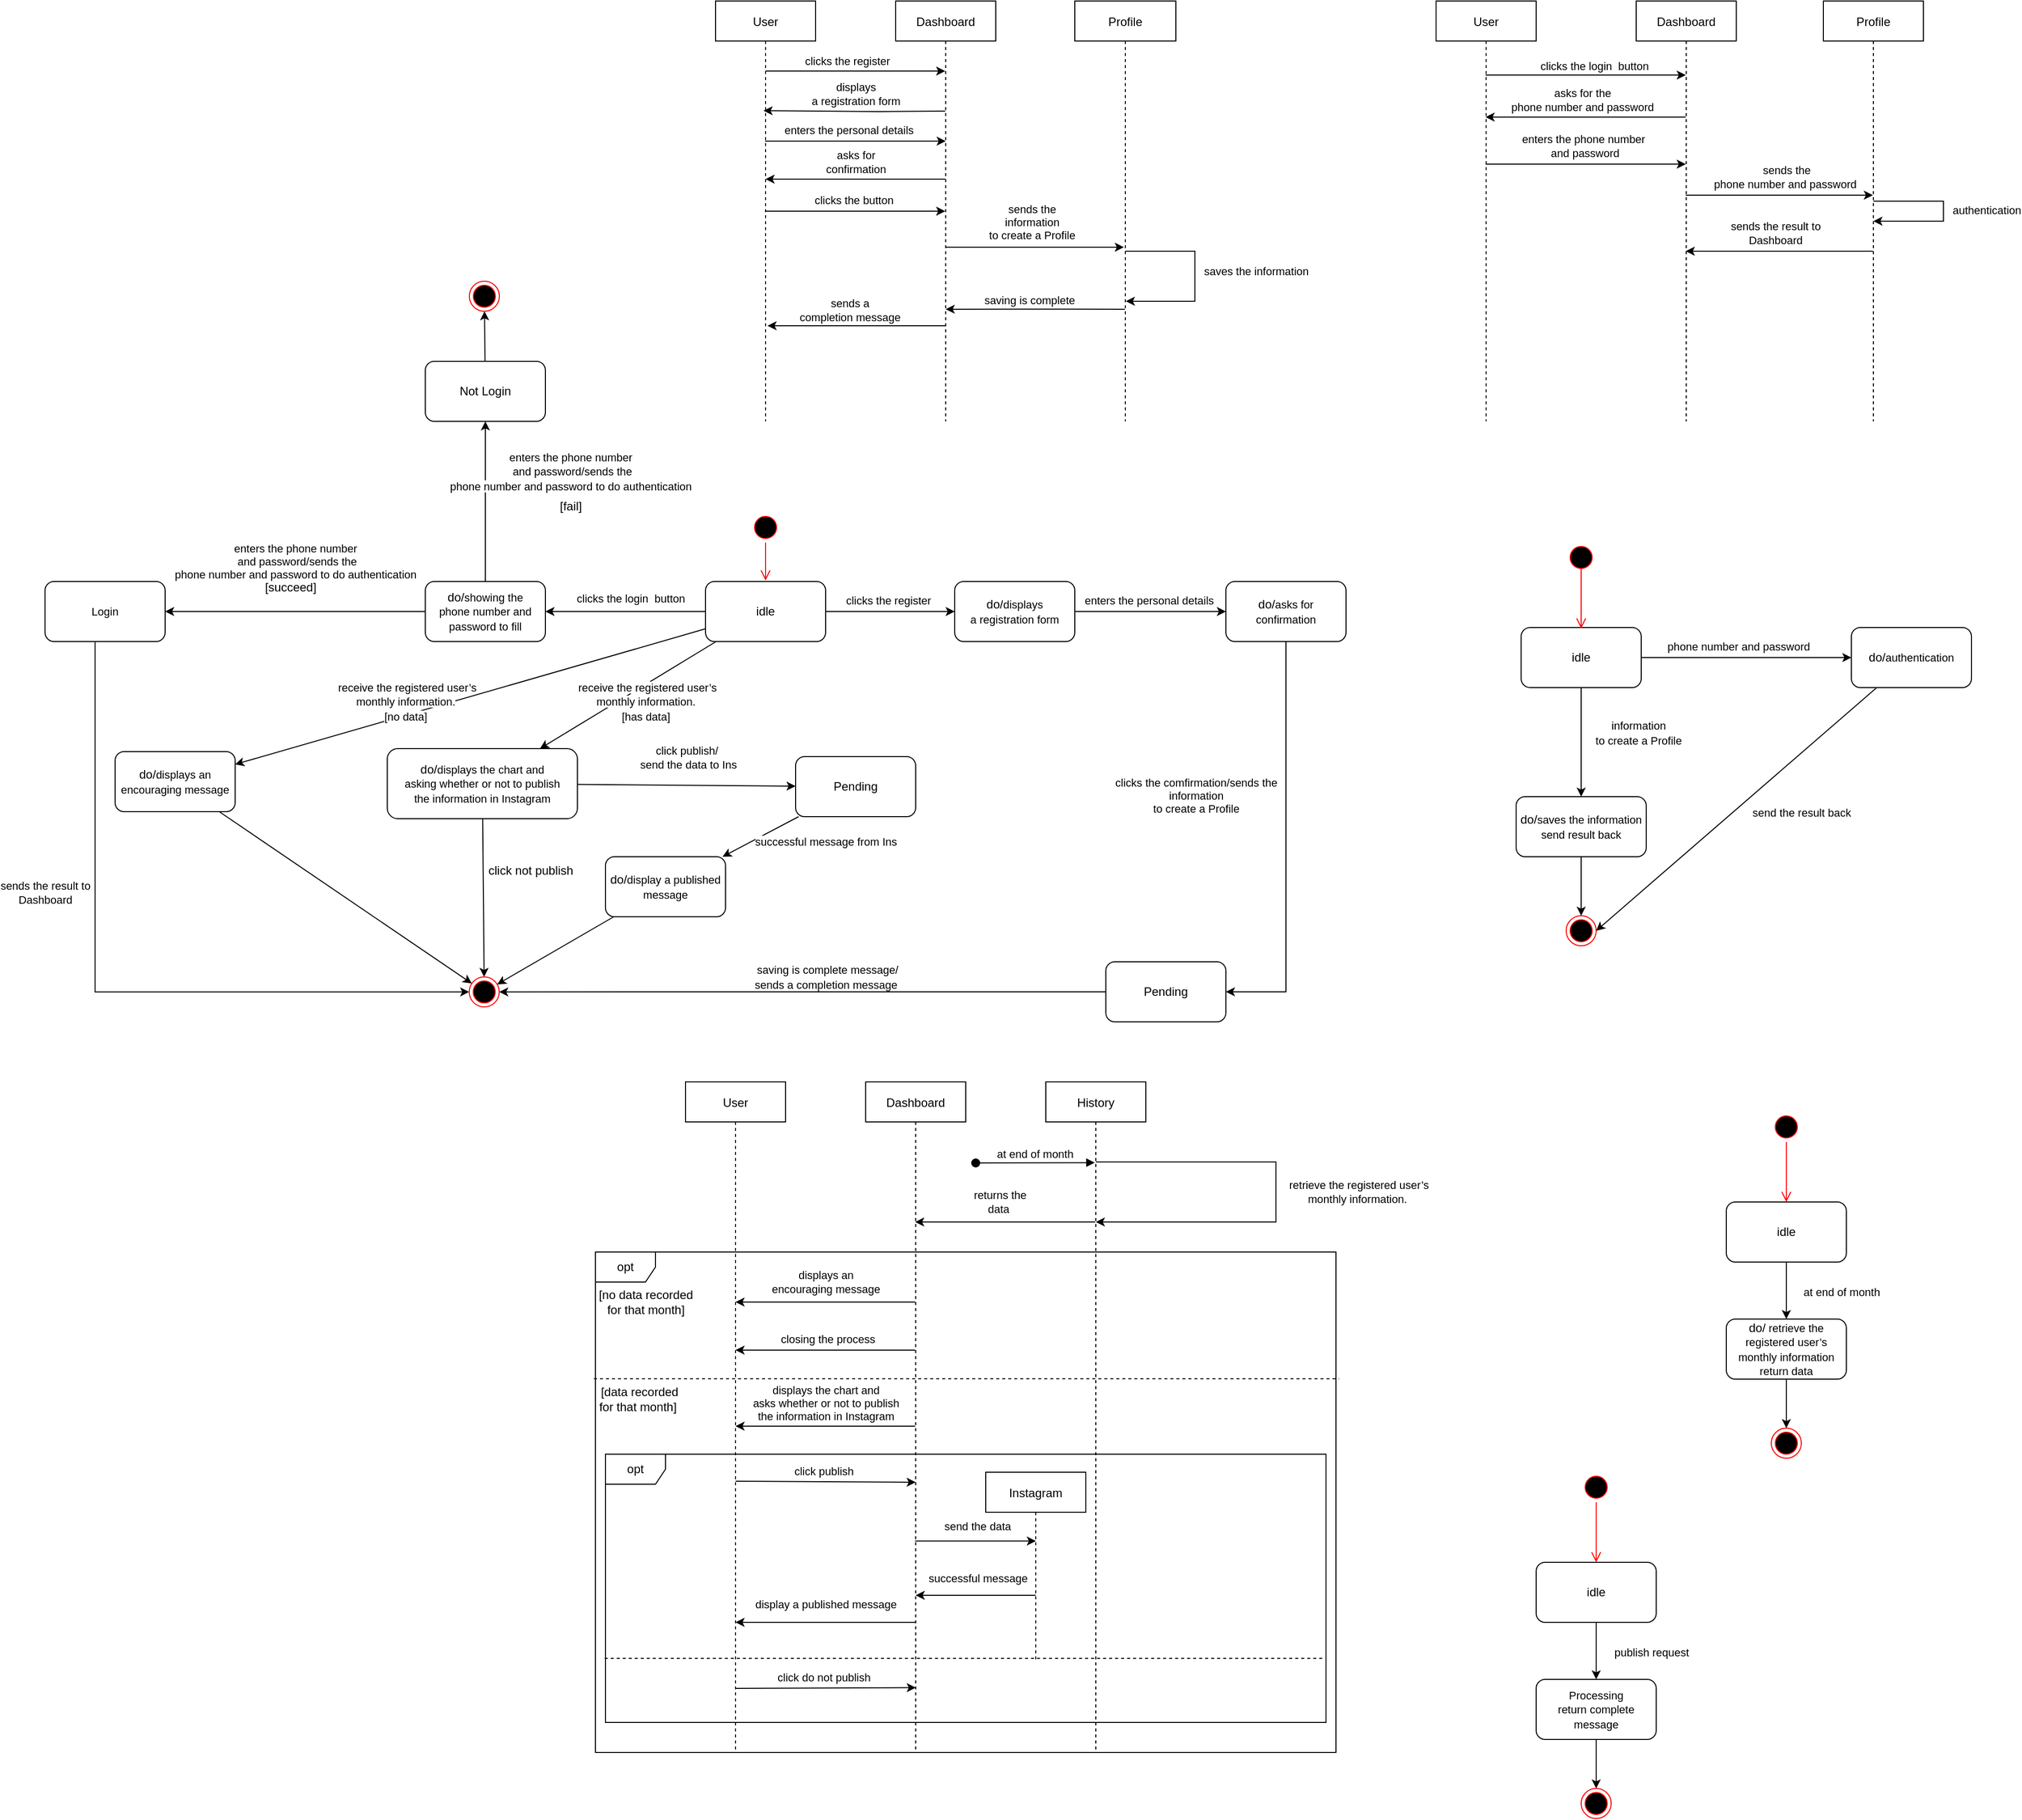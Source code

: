 <mxfile version="20.4.1" type="github">
  <diagram id="kgpKYQtTHZ0yAKxKKP6v" name="Page-1">
    <mxGraphModel dx="1901" dy="600" grid="1" gridSize="10" guides="1" tooltips="1" connect="1" arrows="1" fold="1" page="1" pageScale="1" pageWidth="850" pageHeight="1100" math="0" shadow="0">
      <root>
        <mxCell id="0" />
        <mxCell id="1" parent="0" />
        <mxCell id="iF3UCzAxrgqFnySbWX2L-57" value="opt" style="shape=umlFrame;whiteSpace=wrap;html=1;" vertex="1" parent="1">
          <mxGeometry x="80" y="1330" width="740" height="500" as="geometry" />
        </mxCell>
        <mxCell id="iF3UCzAxrgqFnySbWX2L-74" value="opt" style="shape=umlFrame;whiteSpace=wrap;html=1;" vertex="1" parent="1">
          <mxGeometry x="90" y="1532" width="720" height="268" as="geometry" />
        </mxCell>
        <mxCell id="iF3UCzAxrgqFnySbWX2L-7" style="edgeStyle=orthogonalEdgeStyle;rounded=0;orthogonalLoop=1;jettySize=auto;html=1;entryX=0.48;entryY=0.261;entryDx=0;entryDy=0;entryPerimeter=0;" edge="1" parent="1" target="iF3UCzAxrgqFnySbWX2L-1">
          <mxGeometry relative="1" as="geometry">
            <mxPoint x="429.5" y="190" as="sourcePoint" />
            <mxPoint x="249" y="233.46" as="targetPoint" />
            <Array as="points" />
          </mxGeometry>
        </mxCell>
        <mxCell id="iF3UCzAxrgqFnySbWX2L-8" value="displays&lt;br/&gt;a registration form" style="edgeLabel;html=1;align=center;verticalAlign=middle;resizable=0;points=[];" vertex="1" connectable="0" parent="iF3UCzAxrgqFnySbWX2L-7">
          <mxGeometry x="-0.004" y="1" relative="1" as="geometry">
            <mxPoint y="-18" as="offset" />
          </mxGeometry>
        </mxCell>
        <mxCell id="iF3UCzAxrgqFnySbWX2L-11" style="edgeStyle=orthogonalEdgeStyle;rounded=0;orthogonalLoop=1;jettySize=auto;html=1;entryX=0.5;entryY=0.5;entryDx=0;entryDy=0;entryPerimeter=0;" edge="1" parent="1">
          <mxGeometry relative="1" as="geometry">
            <mxPoint x="429.5" y="258" as="sourcePoint" />
            <mxPoint x="250" y="258" as="targetPoint" />
          </mxGeometry>
        </mxCell>
        <mxCell id="iF3UCzAxrgqFnySbWX2L-12" value="asks for&lt;br/&gt;confirmation" style="edgeLabel;html=1;align=center;verticalAlign=middle;resizable=0;points=[];" vertex="1" connectable="0" parent="iF3UCzAxrgqFnySbWX2L-11">
          <mxGeometry x="0.008" y="-2" relative="1" as="geometry">
            <mxPoint x="1" y="-15" as="offset" />
          </mxGeometry>
        </mxCell>
        <mxCell id="iF3UCzAxrgqFnySbWX2L-15" style="edgeStyle=orthogonalEdgeStyle;rounded=0;orthogonalLoop=1;jettySize=auto;html=1;entryX=0.53;entryY=0.5;entryDx=0;entryDy=0;entryPerimeter=0;" edge="1" parent="1">
          <mxGeometry relative="1" as="geometry">
            <mxPoint x="429.5" y="326" as="sourcePoint" />
            <mxPoint x="608" y="326" as="targetPoint" />
          </mxGeometry>
        </mxCell>
        <mxCell id="iF3UCzAxrgqFnySbWX2L-16" value="sends the&lt;br/&gt;information &lt;br&gt;to create a Profile" style="edgeLabel;html=1;align=center;verticalAlign=middle;resizable=0;points=[];" vertex="1" connectable="0" parent="iF3UCzAxrgqFnySbWX2L-15">
          <mxGeometry x="-0.12" y="3" relative="1" as="geometry">
            <mxPoint x="8" y="-22" as="offset" />
          </mxGeometry>
        </mxCell>
        <mxCell id="iF3UCzAxrgqFnySbWX2L-26" style="edgeStyle=orthogonalEdgeStyle;rounded=0;orthogonalLoop=1;jettySize=auto;html=1;entryX=0.52;entryY=0.613;entryDx=0;entryDy=0;entryPerimeter=0;" edge="1" parent="1">
          <mxGeometry relative="1" as="geometry">
            <mxPoint x="429.5" y="404.46" as="sourcePoint" />
            <mxPoint x="252" y="404.46" as="targetPoint" />
            <Array as="points">
              <mxPoint x="380" y="404" />
              <mxPoint x="380" y="404" />
            </Array>
          </mxGeometry>
        </mxCell>
        <mxCell id="iF3UCzAxrgqFnySbWX2L-27" value="sends a&lt;br/&gt;completion message" style="edgeLabel;html=1;align=center;verticalAlign=middle;resizable=0;points=[];" vertex="1" connectable="0" parent="iF3UCzAxrgqFnySbWX2L-26">
          <mxGeometry x="0.076" y="-1" relative="1" as="geometry">
            <mxPoint y="-15" as="offset" />
          </mxGeometry>
        </mxCell>
        <mxCell id="3nuBFxr9cyL0pnOWT2aG-1" value="Dashboard" style="shape=umlLifeline;perimeter=lifelinePerimeter;container=1;collapsible=0;recursiveResize=0;rounded=0;shadow=0;strokeWidth=1;" parent="1" vertex="1">
          <mxGeometry x="380" y="80" width="100" height="420" as="geometry" />
        </mxCell>
        <mxCell id="iF3UCzAxrgqFnySbWX2L-24" style="edgeStyle=orthogonalEdgeStyle;rounded=0;orthogonalLoop=1;jettySize=auto;html=1;entryX=0.5;entryY=0.857;entryDx=0;entryDy=0;entryPerimeter=0;" edge="1" parent="1">
          <mxGeometry relative="1" as="geometry">
            <mxPoint x="609" y="387.94" as="sourcePoint" />
            <mxPoint x="430" y="387.94" as="targetPoint" />
            <Array as="points">
              <mxPoint x="560" y="388" />
              <mxPoint x="560" y="388" />
            </Array>
          </mxGeometry>
        </mxCell>
        <mxCell id="iF3UCzAxrgqFnySbWX2L-25" value="&amp;nbsp;saving is complete" style="edgeLabel;html=1;align=center;verticalAlign=middle;resizable=0;points=[];" vertex="1" connectable="0" parent="iF3UCzAxrgqFnySbWX2L-24">
          <mxGeometry x="0.106" relative="1" as="geometry">
            <mxPoint x="2" y="-9" as="offset" />
          </mxGeometry>
        </mxCell>
        <mxCell id="3nuBFxr9cyL0pnOWT2aG-5" value="Profile" style="shape=umlLifeline;perimeter=lifelinePerimeter;container=1;collapsible=0;recursiveResize=0;rounded=0;shadow=0;strokeWidth=1;" parent="1" vertex="1">
          <mxGeometry x="559" y="80" width="101" height="420" as="geometry" />
        </mxCell>
        <mxCell id="iF3UCzAxrgqFnySbWX2L-5" style="edgeStyle=orthogonalEdgeStyle;rounded=0;orthogonalLoop=1;jettySize=auto;html=1;" edge="1" parent="1" source="iF3UCzAxrgqFnySbWX2L-1" target="3nuBFxr9cyL0pnOWT2aG-1">
          <mxGeometry relative="1" as="geometry">
            <Array as="points">
              <mxPoint x="360" y="150" />
              <mxPoint x="360" y="150" />
            </Array>
          </mxGeometry>
        </mxCell>
        <mxCell id="iF3UCzAxrgqFnySbWX2L-6" value="clicks the register&amp;nbsp;" style="edgeLabel;html=1;align=center;verticalAlign=middle;resizable=0;points=[];" vertex="1" connectable="0" parent="iF3UCzAxrgqFnySbWX2L-5">
          <mxGeometry x="-0.08" y="1" relative="1" as="geometry">
            <mxPoint y="-9" as="offset" />
          </mxGeometry>
        </mxCell>
        <mxCell id="iF3UCzAxrgqFnySbWX2L-9" style="edgeStyle=orthogonalEdgeStyle;rounded=0;orthogonalLoop=1;jettySize=auto;html=1;entryX=0.55;entryY=0.5;entryDx=0;entryDy=0;entryPerimeter=0;" edge="1" parent="1">
          <mxGeometry relative="1" as="geometry">
            <mxPoint x="249.5" y="220" as="sourcePoint" />
            <mxPoint x="430" y="220" as="targetPoint" />
            <Array as="points">
              <mxPoint x="330" y="220" />
              <mxPoint x="330" y="220" />
            </Array>
          </mxGeometry>
        </mxCell>
        <mxCell id="iF3UCzAxrgqFnySbWX2L-10" value="enters the personal details" style="edgeLabel;html=1;align=center;verticalAlign=middle;resizable=0;points=[];" vertex="1" connectable="0" parent="iF3UCzAxrgqFnySbWX2L-9">
          <mxGeometry x="-0.086" y="1" relative="1" as="geometry">
            <mxPoint x="1" y="-10" as="offset" />
          </mxGeometry>
        </mxCell>
        <mxCell id="iF3UCzAxrgqFnySbWX2L-13" style="edgeStyle=orthogonalEdgeStyle;rounded=0;orthogonalLoop=1;jettySize=auto;html=1;" edge="1" parent="1">
          <mxGeometry relative="1" as="geometry">
            <mxPoint x="249.5" y="290" as="sourcePoint" />
            <mxPoint x="429.5" y="290" as="targetPoint" />
          </mxGeometry>
        </mxCell>
        <mxCell id="iF3UCzAxrgqFnySbWX2L-14" value="clicks the  button" style="edgeLabel;html=1;align=center;verticalAlign=middle;resizable=0;points=[];" vertex="1" connectable="0" parent="iF3UCzAxrgqFnySbWX2L-13">
          <mxGeometry x="-0.161" relative="1" as="geometry">
            <mxPoint x="13" y="-11" as="offset" />
          </mxGeometry>
        </mxCell>
        <mxCell id="iF3UCzAxrgqFnySbWX2L-1" value="User" style="shape=umlLifeline;perimeter=lifelinePerimeter;container=1;collapsible=0;recursiveResize=0;rounded=0;shadow=0;strokeWidth=1;" vertex="1" parent="1">
          <mxGeometry x="200" y="80" width="100" height="420" as="geometry" />
        </mxCell>
        <mxCell id="iF3UCzAxrgqFnySbWX2L-18" style="edgeStyle=orthogonalEdgeStyle;rounded=0;orthogonalLoop=1;jettySize=auto;html=1;" edge="1" parent="1" source="3nuBFxr9cyL0pnOWT2aG-5" target="3nuBFxr9cyL0pnOWT2aG-5">
          <mxGeometry relative="1" as="geometry">
            <Array as="points">
              <mxPoint x="630" y="190" />
              <mxPoint x="640" y="320" />
            </Array>
          </mxGeometry>
        </mxCell>
        <mxCell id="iF3UCzAxrgqFnySbWX2L-20" style="edgeStyle=orthogonalEdgeStyle;rounded=0;orthogonalLoop=1;jettySize=auto;html=1;" edge="1" parent="1" source="3nuBFxr9cyL0pnOWT2aG-5">
          <mxGeometry relative="1" as="geometry">
            <mxPoint x="610" y="380" as="targetPoint" />
            <Array as="points">
              <mxPoint x="679" y="330" />
              <mxPoint x="679" y="380" />
              <mxPoint x="610" y="380" />
            </Array>
          </mxGeometry>
        </mxCell>
        <mxCell id="iF3UCzAxrgqFnySbWX2L-21" value="saves the information" style="edgeLabel;html=1;align=center;verticalAlign=middle;resizable=0;points=[];" vertex="1" connectable="0" parent="iF3UCzAxrgqFnySbWX2L-20">
          <mxGeometry x="-0.05" y="3" relative="1" as="geometry">
            <mxPoint x="58" as="offset" />
          </mxGeometry>
        </mxCell>
        <mxCell id="iF3UCzAxrgqFnySbWX2L-32" style="edgeStyle=orthogonalEdgeStyle;rounded=0;orthogonalLoop=1;jettySize=auto;html=1;" edge="1" parent="1">
          <mxGeometry relative="1" as="geometry">
            <mxPoint x="969.5" y="154" as="sourcePoint" />
            <mxPoint x="1169.5" y="154" as="targetPoint" />
          </mxGeometry>
        </mxCell>
        <mxCell id="iF3UCzAxrgqFnySbWX2L-33" value="clicks the login&amp;nbsp; button" style="edgeLabel;html=1;align=center;verticalAlign=middle;resizable=0;points=[];" vertex="1" connectable="0" parent="iF3UCzAxrgqFnySbWX2L-32">
          <mxGeometry x="0.085" y="2" relative="1" as="geometry">
            <mxPoint y="-7" as="offset" />
          </mxGeometry>
        </mxCell>
        <mxCell id="iF3UCzAxrgqFnySbWX2L-36" style="edgeStyle=orthogonalEdgeStyle;rounded=0;orthogonalLoop=1;jettySize=auto;html=1;" edge="1" parent="1">
          <mxGeometry relative="1" as="geometry">
            <mxPoint x="969.5" y="243" as="sourcePoint" />
            <mxPoint x="1169.5" y="243" as="targetPoint" />
          </mxGeometry>
        </mxCell>
        <mxCell id="iF3UCzAxrgqFnySbWX2L-37" value="enters the phone number&lt;br&gt;&amp;nbsp;and password" style="edgeLabel;html=1;align=center;verticalAlign=middle;resizable=0;points=[];" vertex="1" connectable="0" parent="iF3UCzAxrgqFnySbWX2L-36">
          <mxGeometry x="-0.035" y="3" relative="1" as="geometry">
            <mxPoint x="1" y="-15" as="offset" />
          </mxGeometry>
        </mxCell>
        <mxCell id="iF3UCzAxrgqFnySbWX2L-28" value="User" style="shape=umlLifeline;perimeter=lifelinePerimeter;container=1;collapsible=0;recursiveResize=0;rounded=0;shadow=0;strokeWidth=1;" vertex="1" parent="1">
          <mxGeometry x="920" y="80" width="100" height="420" as="geometry" />
        </mxCell>
        <mxCell id="iF3UCzAxrgqFnySbWX2L-34" style="edgeStyle=orthogonalEdgeStyle;rounded=0;orthogonalLoop=1;jettySize=auto;html=1;" edge="1" parent="1">
          <mxGeometry relative="1" as="geometry">
            <mxPoint x="1169.5" y="196" as="sourcePoint" />
            <mxPoint x="969.5" y="196" as="targetPoint" />
          </mxGeometry>
        </mxCell>
        <mxCell id="iF3UCzAxrgqFnySbWX2L-35" value="asks for the&lt;br/&gt;phone number and password" style="edgeLabel;html=1;align=center;verticalAlign=middle;resizable=0;points=[];" vertex="1" connectable="0" parent="iF3UCzAxrgqFnySbWX2L-34">
          <mxGeometry x="0.105" relative="1" as="geometry">
            <mxPoint x="7" y="-17" as="offset" />
          </mxGeometry>
        </mxCell>
        <mxCell id="iF3UCzAxrgqFnySbWX2L-38" style="edgeStyle=orthogonalEdgeStyle;rounded=0;orthogonalLoop=1;jettySize=auto;html=1;" edge="1" parent="1">
          <mxGeometry relative="1" as="geometry">
            <mxPoint x="1169.5" y="274" as="sourcePoint" />
            <mxPoint x="1356.5" y="274" as="targetPoint" />
          </mxGeometry>
        </mxCell>
        <mxCell id="iF3UCzAxrgqFnySbWX2L-39" value="sends the &lt;br&gt;phone number and password&amp;nbsp;" style="edgeLabel;html=1;align=center;verticalAlign=middle;resizable=0;points=[];" vertex="1" connectable="0" parent="iF3UCzAxrgqFnySbWX2L-38">
          <mxGeometry x="0.075" y="2" relative="1" as="geometry">
            <mxPoint y="-16" as="offset" />
          </mxGeometry>
        </mxCell>
        <mxCell id="iF3UCzAxrgqFnySbWX2L-29" value="Dashboard" style="shape=umlLifeline;perimeter=lifelinePerimeter;container=1;collapsible=0;recursiveResize=0;rounded=0;shadow=0;strokeWidth=1;" vertex="1" parent="1">
          <mxGeometry x="1120" y="80" width="100" height="420" as="geometry" />
        </mxCell>
        <mxCell id="iF3UCzAxrgqFnySbWX2L-43" style="edgeStyle=orthogonalEdgeStyle;rounded=0;orthogonalLoop=1;jettySize=auto;html=1;" edge="1" parent="1">
          <mxGeometry relative="1" as="geometry">
            <mxPoint x="1356.5" y="330" as="sourcePoint" />
            <mxPoint x="1169.5" y="330" as="targetPoint" />
          </mxGeometry>
        </mxCell>
        <mxCell id="iF3UCzAxrgqFnySbWX2L-44" value="sends the result to&lt;br/&gt;Dashboard" style="edgeLabel;html=1;align=center;verticalAlign=middle;resizable=0;points=[];" vertex="1" connectable="0" parent="iF3UCzAxrgqFnySbWX2L-43">
          <mxGeometry x="0.053" y="1" relative="1" as="geometry">
            <mxPoint x="1" y="-19" as="offset" />
          </mxGeometry>
        </mxCell>
        <mxCell id="iF3UCzAxrgqFnySbWX2L-30" value="Profile" style="shape=umlLifeline;perimeter=lifelinePerimeter;container=1;collapsible=0;recursiveResize=0;rounded=0;shadow=0;strokeWidth=1;" vertex="1" parent="1">
          <mxGeometry x="1307" y="80" width="100" height="420" as="geometry" />
        </mxCell>
        <mxCell id="iF3UCzAxrgqFnySbWX2L-40" style="edgeStyle=orthogonalEdgeStyle;rounded=0;orthogonalLoop=1;jettySize=auto;html=1;elbow=horizontal;" edge="1" parent="1" source="iF3UCzAxrgqFnySbWX2L-30" target="iF3UCzAxrgqFnySbWX2L-30">
          <mxGeometry relative="1" as="geometry">
            <Array as="points">
              <mxPoint x="1380" y="360" />
            </Array>
          </mxGeometry>
        </mxCell>
        <mxCell id="iF3UCzAxrgqFnySbWX2L-42" value="authentication" style="edgeLabel;html=1;align=center;verticalAlign=middle;resizable=0;points=[];" vertex="1" connectable="0" parent="iF3UCzAxrgqFnySbWX2L-40">
          <mxGeometry x="0.559" y="3" relative="1" as="geometry">
            <mxPoint x="77" y="-14" as="offset" />
          </mxGeometry>
        </mxCell>
        <mxCell id="iF3UCzAxrgqFnySbWX2L-46" value="User" style="shape=umlLifeline;perimeter=lifelinePerimeter;container=1;collapsible=0;recursiveResize=0;rounded=0;shadow=0;strokeWidth=1;" vertex="1" parent="1">
          <mxGeometry x="170" y="1160" width="100" height="670" as="geometry" />
        </mxCell>
        <mxCell id="iF3UCzAxrgqFnySbWX2L-62" style="edgeStyle=orthogonalEdgeStyle;rounded=0;orthogonalLoop=1;jettySize=auto;html=1;" edge="1" parent="1">
          <mxGeometry relative="1" as="geometry">
            <mxPoint x="220" y="1380" as="targetPoint" />
            <mxPoint x="399.5" y="1380" as="sourcePoint" />
            <Array as="points">
              <mxPoint x="220" y="1380" />
            </Array>
          </mxGeometry>
        </mxCell>
        <mxCell id="iF3UCzAxrgqFnySbWX2L-63" value="displays an &lt;br&gt;encouraging message" style="edgeLabel;html=1;align=center;verticalAlign=middle;resizable=0;points=[];" vertex="1" connectable="0" parent="iF3UCzAxrgqFnySbWX2L-62">
          <mxGeometry x="0.008" relative="1" as="geometry">
            <mxPoint x="1" y="-20" as="offset" />
          </mxGeometry>
        </mxCell>
        <mxCell id="iF3UCzAxrgqFnySbWX2L-64" style="edgeStyle=orthogonalEdgeStyle;rounded=0;orthogonalLoop=1;jettySize=auto;html=1;entryX=0.5;entryY=0.5;entryDx=0;entryDy=0;entryPerimeter=0;" edge="1" parent="1">
          <mxGeometry relative="1" as="geometry">
            <mxPoint x="399.5" y="1428" as="sourcePoint" />
            <mxPoint x="220" y="1428" as="targetPoint" />
          </mxGeometry>
        </mxCell>
        <mxCell id="iF3UCzAxrgqFnySbWX2L-65" value="closing the process" style="edgeLabel;html=1;align=center;verticalAlign=middle;resizable=0;points=[];" vertex="1" connectable="0" parent="iF3UCzAxrgqFnySbWX2L-64">
          <mxGeometry x="-0.237" y="-4" relative="1" as="geometry">
            <mxPoint x="-19" y="-7" as="offset" />
          </mxGeometry>
        </mxCell>
        <mxCell id="iF3UCzAxrgqFnySbWX2L-72" value="&lt;span style=&quot;color: rgba(0, 0, 0, 0); font-family: monospace; font-size: 0px; text-align: start; background-color: rgb(248, 249, 250);&quot;&gt;%3CmxGraphModel%3E%3Croot%3E%3CmxCell%20id%3D%220%22%2F%3E%3CmxCell%20id%3D%221%22%20parent%3D%220%22%2F%3E%3CmxCell%20id%3D%222%22%20style%3D%22edgeStyle%3DorthogonalEdgeStyle%3Brounded%3D0%3BorthogonalLoop%3D1%3BjettySize%3Dauto%3Bhtml%3D1%3BentryX%3D0.5%3BentryY%3D0.5%3BentryDx%3D0%3BentryDy%3D0%3BentryPerimeter%3D0%3B%22%20edge%3D%221%22%20parent%3D%221%22%3E%3CmxGeometry%20relative%3D%221%22%20as%3D%22geometry%22%3E%3CmxPoint%20x%3D%22429.5%22%20y%3D%22828%22%20as%3D%22sourcePoint%22%2F%3E%3CmxPoint%20x%3D%22250%22%20y%3D%22828%22%20as%3D%22targetPoint%22%2F%3E%3C%2FmxGeometry%3E%3C%2FmxCell%3E%3CmxCell%20id%3D%223%22%20value%3D%22closing%20the%20process%22%20style%3D%22edgeLabel%3Bhtml%3D1%3Balign%3Dcenter%3BverticalAlign%3Dmiddle%3Bresizable%3D0%3Bpoints%3D%5B%5D%3B%22%20vertex%3D%221%22%20connectable%3D%220%22%20parent%3D%222%22%3E%3CmxGeometry%20x%3D%22-0.237%22%20y%3D%22-4%22%20relative%3D%221%22%20as%3D%22geometry%22%3E%3CmxPoint%20x%3D%22-19%22%20y%3D%22-7%22%20as%3D%22offset%22%2F%3E%3C%2FmxGeometry%3E%3C%2FmxCell%3E%3C%2Froot%3E%3C%2FmxGraphModel%3E&lt;/span&gt;" style="edgeStyle=orthogonalEdgeStyle;rounded=0;orthogonalLoop=1;jettySize=auto;html=1;entryX=0.5;entryY=0.5;entryDx=0;entryDy=0;entryPerimeter=0;" edge="1" parent="1">
          <mxGeometry relative="1" as="geometry">
            <mxPoint x="399.5" y="1504" as="sourcePoint" />
            <mxPoint x="220" y="1504" as="targetPoint" />
          </mxGeometry>
        </mxCell>
        <mxCell id="iF3UCzAxrgqFnySbWX2L-73" value="displays the chart and &lt;br&gt;asks whether or not to publish &lt;br&gt;the information in Instagram" style="edgeLabel;html=1;align=center;verticalAlign=middle;resizable=0;points=[];" vertex="1" connectable="0" parent="iF3UCzAxrgqFnySbWX2L-72">
          <mxGeometry x="0.164" relative="1" as="geometry">
            <mxPoint x="15" y="-23" as="offset" />
          </mxGeometry>
        </mxCell>
        <mxCell id="iF3UCzAxrgqFnySbWX2L-47" value="Dashboard" style="shape=umlLifeline;perimeter=lifelinePerimeter;container=1;collapsible=0;recursiveResize=0;rounded=0;shadow=0;strokeWidth=1;" vertex="1" parent="1">
          <mxGeometry x="350" y="1160" width="100" height="670" as="geometry" />
        </mxCell>
        <mxCell id="iF3UCzAxrgqFnySbWX2L-54" style="edgeStyle=orthogonalEdgeStyle;rounded=0;orthogonalLoop=1;jettySize=auto;html=1;" edge="1" parent="1">
          <mxGeometry relative="1" as="geometry">
            <mxPoint x="579.5" y="1300" as="sourcePoint" />
            <mxPoint x="399.5" y="1300" as="targetPoint" />
          </mxGeometry>
        </mxCell>
        <mxCell id="iF3UCzAxrgqFnySbWX2L-55" value="returns the&lt;br/&gt;data&amp;nbsp;" style="edgeLabel;html=1;align=center;verticalAlign=middle;resizable=0;points=[];" vertex="1" connectable="0" parent="iF3UCzAxrgqFnySbWX2L-54">
          <mxGeometry x="0.061" y="-3" relative="1" as="geometry">
            <mxPoint y="-17" as="offset" />
          </mxGeometry>
        </mxCell>
        <mxCell id="iF3UCzAxrgqFnySbWX2L-49" value="History" style="shape=umlLifeline;perimeter=lifelinePerimeter;container=1;collapsible=0;recursiveResize=0;rounded=0;shadow=0;strokeWidth=1;" vertex="1" parent="1">
          <mxGeometry x="530" y="1160" width="100" height="670" as="geometry" />
        </mxCell>
        <mxCell id="iF3UCzAxrgqFnySbWX2L-50" value="at end of month" style="html=1;verticalAlign=bottom;startArrow=oval;startFill=1;endArrow=block;startSize=8;rounded=0;entryX=0.49;entryY=0.161;entryDx=0;entryDy=0;entryPerimeter=0;" edge="1" parent="iF3UCzAxrgqFnySbWX2L-49">
          <mxGeometry width="60" relative="1" as="geometry">
            <mxPoint x="-70" y="81" as="sourcePoint" />
            <mxPoint x="49" y="80.72" as="targetPoint" />
          </mxGeometry>
        </mxCell>
        <mxCell id="iF3UCzAxrgqFnySbWX2L-51" style="edgeStyle=orthogonalEdgeStyle;rounded=0;orthogonalLoop=1;jettySize=auto;html=1;" edge="1" parent="1" source="iF3UCzAxrgqFnySbWX2L-49" target="iF3UCzAxrgqFnySbWX2L-49">
          <mxGeometry relative="1" as="geometry">
            <Array as="points">
              <mxPoint x="760" y="1240" />
              <mxPoint x="760" y="1300" />
            </Array>
          </mxGeometry>
        </mxCell>
        <mxCell id="iF3UCzAxrgqFnySbWX2L-52" value="&amp;nbsp;retrieve the registered user’s&lt;br&gt;monthly information." style="edgeLabel;html=1;align=center;verticalAlign=middle;resizable=0;points=[];" vertex="1" connectable="0" parent="iF3UCzAxrgqFnySbWX2L-51">
          <mxGeometry x="0.559" relative="1" as="geometry">
            <mxPoint x="168" y="-30" as="offset" />
          </mxGeometry>
        </mxCell>
        <mxCell id="iF3UCzAxrgqFnySbWX2L-58" value="[no data recorded &lt;br&gt;for that month]" style="text;html=1;resizable=0;autosize=1;align=center;verticalAlign=middle;points=[];fillColor=none;strokeColor=none;rounded=0;" vertex="1" parent="1">
          <mxGeometry x="70" y="1360" width="120" height="40" as="geometry" />
        </mxCell>
        <mxCell id="iF3UCzAxrgqFnySbWX2L-59" value="" style="endArrow=none;dashed=1;html=1;rounded=0;exitX=-0.002;exitY=0.458;exitDx=0;exitDy=0;exitPerimeter=0;entryX=1.004;entryY=0.458;entryDx=0;entryDy=0;entryPerimeter=0;" edge="1" parent="1">
          <mxGeometry width="50" height="50" relative="1" as="geometry">
            <mxPoint x="78.52" y="1456.64" as="sourcePoint" />
            <mxPoint x="822.96" y="1456.64" as="targetPoint" />
          </mxGeometry>
        </mxCell>
        <mxCell id="iF3UCzAxrgqFnySbWX2L-60" value="&amp;nbsp;[data recorded &lt;br&gt;for that month]" style="text;html=1;resizable=0;autosize=1;align=center;verticalAlign=middle;points=[];fillColor=none;strokeColor=none;rounded=0;" vertex="1" parent="1">
          <mxGeometry x="72" y="1457" width="100" height="40" as="geometry" />
        </mxCell>
        <mxCell id="iF3UCzAxrgqFnySbWX2L-75" value="" style="endArrow=none;dashed=1;html=1;rounded=0;exitX=-0.001;exitY=0.5;exitDx=0;exitDy=0;exitPerimeter=0;entryX=0.999;entryY=0.5;entryDx=0;entryDy=0;entryPerimeter=0;" edge="1" parent="1">
          <mxGeometry width="50" height="50" relative="1" as="geometry">
            <mxPoint x="89.28" y="1736" as="sourcePoint" />
            <mxPoint x="809.28" y="1736" as="targetPoint" />
          </mxGeometry>
        </mxCell>
        <mxCell id="iF3UCzAxrgqFnySbWX2L-78" value="" style="endArrow=classic;html=1;rounded=0;exitX=0.501;exitY=0.56;exitDx=0;exitDy=0;exitPerimeter=0;" edge="1" parent="1">
          <mxGeometry width="50" height="50" relative="1" as="geometry">
            <mxPoint x="220.1" y="1559" as="sourcePoint" />
            <mxPoint x="400" y="1560" as="targetPoint" />
            <Array as="points" />
          </mxGeometry>
        </mxCell>
        <mxCell id="iF3UCzAxrgqFnySbWX2L-79" value="click publish" style="edgeLabel;html=1;align=center;verticalAlign=middle;resizable=0;points=[];" vertex="1" connectable="0" parent="iF3UCzAxrgqFnySbWX2L-78">
          <mxGeometry x="-0.025" y="1" relative="1" as="geometry">
            <mxPoint y="-10" as="offset" />
          </mxGeometry>
        </mxCell>
        <mxCell id="iF3UCzAxrgqFnySbWX2L-80" value="" style="endArrow=classic;html=1;rounded=0;exitX=0.501;exitY=0.56;exitDx=0;exitDy=0;exitPerimeter=0;entryX=0.501;entryY=0.559;entryDx=0;entryDy=0;entryPerimeter=0;" edge="1" parent="1">
          <mxGeometry width="50" height="50" relative="1" as="geometry">
            <mxPoint x="220.1" y="1766" as="sourcePoint" />
            <mxPoint x="400.1" y="1765.25" as="targetPoint" />
            <Array as="points" />
          </mxGeometry>
        </mxCell>
        <mxCell id="iF3UCzAxrgqFnySbWX2L-81" value="click do not publish" style="edgeLabel;html=1;align=center;verticalAlign=middle;resizable=0;points=[];" vertex="1" connectable="0" parent="iF3UCzAxrgqFnySbWX2L-80">
          <mxGeometry x="-0.025" y="1" relative="1" as="geometry">
            <mxPoint y="-10" as="offset" />
          </mxGeometry>
        </mxCell>
        <mxCell id="iF3UCzAxrgqFnySbWX2L-82" value="Instagram" style="shape=umlLifeline;perimeter=lifelinePerimeter;container=1;collapsible=0;recursiveResize=0;rounded=0;shadow=0;strokeWidth=1;" vertex="1" parent="1">
          <mxGeometry x="470" y="1550" width="100" height="190" as="geometry" />
        </mxCell>
        <mxCell id="iF3UCzAxrgqFnySbWX2L-83" value="" style="endArrow=classic;html=1;fontFamily=Helvetica;fontSize=11;fontColor=default;align=center;strokeColor=default;" edge="1" parent="1">
          <mxGeometry width="50" height="50" relative="1" as="geometry">
            <mxPoint x="399.389" y="1618.76" as="sourcePoint" />
            <mxPoint x="520.1" y="1618.76" as="targetPoint" />
          </mxGeometry>
        </mxCell>
        <mxCell id="iF3UCzAxrgqFnySbWX2L-84" value="&amp;nbsp;send the data" style="edgeLabel;html=1;align=center;verticalAlign=middle;resizable=0;points=[];" vertex="1" connectable="0" parent="iF3UCzAxrgqFnySbWX2L-83">
          <mxGeometry x="0.08" y="3" relative="1" as="geometry">
            <mxPoint x="-5" y="-12" as="offset" />
          </mxGeometry>
        </mxCell>
        <mxCell id="iF3UCzAxrgqFnySbWX2L-87" value="" style="endArrow=classic;html=1;fontFamily=Helvetica;fontSize=11;fontColor=default;align=center;strokeColor=default;" edge="1" parent="1">
          <mxGeometry width="50" height="50" relative="1" as="geometry">
            <mxPoint x="520" y="1673" as="sourcePoint" />
            <mxPoint x="400" y="1673" as="targetPoint" />
          </mxGeometry>
        </mxCell>
        <mxCell id="iF3UCzAxrgqFnySbWX2L-88" value="successful message" style="edgeLabel;html=1;align=center;verticalAlign=middle;resizable=0;points=[];" vertex="1" connectable="0" parent="iF3UCzAxrgqFnySbWX2L-87">
          <mxGeometry x="-0.094" y="-1" relative="1" as="geometry">
            <mxPoint x="-4" y="-16" as="offset" />
          </mxGeometry>
        </mxCell>
        <mxCell id="iF3UCzAxrgqFnySbWX2L-89" value="display a published message" style="endArrow=classic;html=1;rounded=0;entryX=0.5;entryY=0.8;entryDx=0;entryDy=0;entryPerimeter=0;exitX=0.5;exitY=0.8;exitDx=0;exitDy=0;exitPerimeter=0;" edge="1" parent="1">
          <mxGeometry y="-18" width="50" height="50" relative="1" as="geometry">
            <mxPoint x="400" y="1700.0" as="sourcePoint" />
            <mxPoint x="220" y="1700" as="targetPoint" />
            <mxPoint as="offset" />
          </mxGeometry>
        </mxCell>
        <mxCell id="iF3UCzAxrgqFnySbWX2L-93" style="edgeStyle=orthogonalEdgeStyle;rounded=0;orthogonalLoop=1;jettySize=auto;html=1;" edge="1" parent="1" source="iF3UCzAxrgqFnySbWX2L-91" target="iF3UCzAxrgqFnySbWX2L-92">
          <mxGeometry relative="1" as="geometry" />
        </mxCell>
        <mxCell id="iF3UCzAxrgqFnySbWX2L-108" style="edgeStyle=orthogonalEdgeStyle;rounded=0;orthogonalLoop=1;jettySize=auto;html=1;entryX=1;entryY=0.5;entryDx=0;entryDy=0;" edge="1" parent="1" source="iF3UCzAxrgqFnySbWX2L-91" target="iF3UCzAxrgqFnySbWX2L-109">
          <mxGeometry relative="1" as="geometry">
            <mxPoint x="100" y="690" as="targetPoint" />
          </mxGeometry>
        </mxCell>
        <mxCell id="iF3UCzAxrgqFnySbWX2L-110" value="clicks the login&amp;nbsp; button" style="edgeLabel;html=1;align=center;verticalAlign=middle;resizable=0;points=[];" vertex="1" connectable="0" parent="iF3UCzAxrgqFnySbWX2L-108">
          <mxGeometry x="-0.141" y="1" relative="1" as="geometry">
            <mxPoint x="-7" y="-14" as="offset" />
          </mxGeometry>
        </mxCell>
        <mxCell id="iF3UCzAxrgqFnySbWX2L-125" style="rounded=0;orthogonalLoop=1;jettySize=auto;html=1;" edge="1" parent="1" source="iF3UCzAxrgqFnySbWX2L-91" target="iF3UCzAxrgqFnySbWX2L-124">
          <mxGeometry relative="1" as="geometry" />
        </mxCell>
        <mxCell id="iF3UCzAxrgqFnySbWX2L-127" style="rounded=0;orthogonalLoop=1;jettySize=auto;html=1;" edge="1" parent="1" source="iF3UCzAxrgqFnySbWX2L-91" target="iF3UCzAxrgqFnySbWX2L-126">
          <mxGeometry relative="1" as="geometry" />
        </mxCell>
        <mxCell id="iF3UCzAxrgqFnySbWX2L-91" value="idle" style="rounded=1;whiteSpace=wrap;html=1;" vertex="1" parent="1">
          <mxGeometry x="190" y="660" width="120" height="60" as="geometry" />
        </mxCell>
        <mxCell id="iF3UCzAxrgqFnySbWX2L-95" style="edgeStyle=orthogonalEdgeStyle;rounded=0;orthogonalLoop=1;jettySize=auto;html=1;entryX=0;entryY=0.5;entryDx=0;entryDy=0;" edge="1" parent="1" source="iF3UCzAxrgqFnySbWX2L-92" target="iF3UCzAxrgqFnySbWX2L-97">
          <mxGeometry relative="1" as="geometry">
            <mxPoint x="700" y="690" as="targetPoint" />
          </mxGeometry>
        </mxCell>
        <mxCell id="iF3UCzAxrgqFnySbWX2L-92" value="do/&lt;span style=&quot;font-size: 11px; background-color: rgb(255, 255, 255);&quot;&gt;displays&lt;/span&gt;&lt;br style=&quot;font-size: 11px;&quot;&gt;&lt;span style=&quot;font-size: 11px; background-color: rgb(255, 255, 255);&quot;&gt;a registration form&lt;/span&gt;" style="rounded=1;whiteSpace=wrap;html=1;" vertex="1" parent="1">
          <mxGeometry x="439" y="660" width="120" height="60" as="geometry" />
        </mxCell>
        <mxCell id="iF3UCzAxrgqFnySbWX2L-94" value="&lt;span style=&quot;font-size: 11px; background-color: rgb(255, 255, 255);&quot;&gt;clicks the register&amp;nbsp;&lt;/span&gt;" style="text;html=1;align=center;verticalAlign=middle;resizable=0;points=[];autosize=1;strokeColor=none;fillColor=none;" vertex="1" parent="1">
          <mxGeometry x="314" y="664" width="120" height="30" as="geometry" />
        </mxCell>
        <mxCell id="iF3UCzAxrgqFnySbWX2L-96" value="&lt;span style=&quot;font-size: 11px; background-color: rgb(255, 255, 255);&quot;&gt;enters the personal details&lt;/span&gt;" style="text;html=1;align=center;verticalAlign=middle;resizable=0;points=[];autosize=1;strokeColor=none;fillColor=none;" vertex="1" parent="1">
          <mxGeometry x="553" y="664" width="160" height="30" as="geometry" />
        </mxCell>
        <mxCell id="iF3UCzAxrgqFnySbWX2L-99" style="edgeStyle=orthogonalEdgeStyle;rounded=0;orthogonalLoop=1;jettySize=auto;html=1;entryX=1;entryY=0.5;entryDx=0;entryDy=0;" edge="1" parent="1" source="iF3UCzAxrgqFnySbWX2L-97" target="iF3UCzAxrgqFnySbWX2L-101">
          <mxGeometry relative="1" as="geometry">
            <mxPoint x="970" y="690" as="targetPoint" />
            <Array as="points">
              <mxPoint x="770" y="1070" />
            </Array>
          </mxGeometry>
        </mxCell>
        <mxCell id="iF3UCzAxrgqFnySbWX2L-100" value="clicks the comfirmation/&lt;span style=&quot;&quot;&gt;sends the&lt;/span&gt;&lt;br style=&quot;background-color: rgb(248, 249, 250);&quot;&gt;&lt;span style=&quot;&quot;&gt;information&lt;/span&gt;&lt;br style=&quot;background-color: rgb(248, 249, 250);&quot;&gt;&lt;span style=&quot;&quot;&gt;to create a Profile&lt;/span&gt;" style="edgeLabel;html=1;align=center;verticalAlign=middle;resizable=0;points=[];" vertex="1" connectable="0" parent="iF3UCzAxrgqFnySbWX2L-99">
          <mxGeometry x="-0.197" y="1" relative="1" as="geometry">
            <mxPoint x="-91" y="-11" as="offset" />
          </mxGeometry>
        </mxCell>
        <mxCell id="iF3UCzAxrgqFnySbWX2L-97" value="do/&lt;span style=&quot;font-size: 11px; background-color: rgb(255, 255, 255);&quot;&gt;asks for&lt;/span&gt;&lt;br style=&quot;font-size: 11px;&quot;&gt;&lt;span style=&quot;font-size: 11px; background-color: rgb(255, 255, 255);&quot;&gt;confirmation&lt;/span&gt;" style="rounded=1;whiteSpace=wrap;html=1;" vertex="1" parent="1">
          <mxGeometry x="710" y="660" width="120" height="60" as="geometry" />
        </mxCell>
        <mxCell id="iF3UCzAxrgqFnySbWX2L-105" style="edgeStyle=orthogonalEdgeStyle;rounded=0;orthogonalLoop=1;jettySize=auto;html=1;entryX=1;entryY=0.5;entryDx=0;entryDy=0;" edge="1" parent="1" source="iF3UCzAxrgqFnySbWX2L-101" target="iF3UCzAxrgqFnySbWX2L-116">
          <mxGeometry relative="1" as="geometry">
            <mxPoint x="308.87" y="1070.1" as="targetPoint" />
          </mxGeometry>
        </mxCell>
        <mxCell id="iF3UCzAxrgqFnySbWX2L-101" value="Pending" style="rounded=1;whiteSpace=wrap;html=1;" vertex="1" parent="1">
          <mxGeometry x="590" y="1040.0" width="120" height="60" as="geometry" />
        </mxCell>
        <mxCell id="iF3UCzAxrgqFnySbWX2L-112" value="enters the phone number&lt;br&gt;&amp;nbsp;and password/sends the&lt;br style=&quot;background-color: rgb(248, 249, 250);&quot;&gt;phone number and password to do&amp;nbsp;&lt;span style=&quot;&quot;&gt;authentication&lt;/span&gt;" style="edgeStyle=orthogonalEdgeStyle;rounded=0;orthogonalLoop=1;jettySize=auto;html=1;" edge="1" parent="1">
          <mxGeometry y="-50" relative="1" as="geometry">
            <mxPoint x="-90" y="690" as="sourcePoint" />
            <mxPoint x="-350" y="690" as="targetPoint" />
            <mxPoint as="offset" />
          </mxGeometry>
        </mxCell>
        <mxCell id="iF3UCzAxrgqFnySbWX2L-178" value="" style="edgeStyle=none;rounded=0;orthogonalLoop=1;jettySize=auto;html=1;" edge="1" parent="1" source="iF3UCzAxrgqFnySbWX2L-109" target="iF3UCzAxrgqFnySbWX2L-177">
          <mxGeometry relative="1" as="geometry" />
        </mxCell>
        <mxCell id="iF3UCzAxrgqFnySbWX2L-109" value="do/&lt;span style=&quot;font-size: 11px; background-color: rgb(255, 255, 255);&quot;&gt;showing the&lt;/span&gt;&lt;br style=&quot;font-size: 11px;&quot;&gt;&lt;span style=&quot;font-size: 11px; background-color: rgb(255, 255, 255);&quot;&gt;phone number and password to fill&lt;/span&gt;" style="rounded=1;whiteSpace=wrap;html=1;" vertex="1" parent="1">
          <mxGeometry x="-90" y="660" width="120" height="60" as="geometry" />
        </mxCell>
        <mxCell id="iF3UCzAxrgqFnySbWX2L-114" style="edgeStyle=orthogonalEdgeStyle;rounded=0;orthogonalLoop=1;jettySize=auto;html=1;entryX=0;entryY=0.5;entryDx=0;entryDy=0;" edge="1" parent="1" source="iF3UCzAxrgqFnySbWX2L-111" target="iF3UCzAxrgqFnySbWX2L-116">
          <mxGeometry relative="1" as="geometry">
            <mxPoint x="-330.13" y="1070" as="targetPoint" />
            <Array as="points">
              <mxPoint x="-420" y="1070" />
            </Array>
          </mxGeometry>
        </mxCell>
        <mxCell id="iF3UCzAxrgqFnySbWX2L-115" value="sends the result to&lt;br&gt;Dashboard" style="edgeLabel;html=1;align=center;verticalAlign=middle;resizable=0;points=[];" vertex="1" connectable="0" parent="iF3UCzAxrgqFnySbWX2L-114">
          <mxGeometry x="-0.082" relative="1" as="geometry">
            <mxPoint x="-50" y="-82" as="offset" />
          </mxGeometry>
        </mxCell>
        <mxCell id="iF3UCzAxrgqFnySbWX2L-111" value="&lt;span style=&quot;font-size: 11px; background-color: rgb(255, 255, 255);&quot;&gt;Login&lt;/span&gt;" style="rounded=1;whiteSpace=wrap;html=1;" vertex="1" parent="1">
          <mxGeometry x="-470" y="660" width="120" height="60" as="geometry" />
        </mxCell>
        <mxCell id="iF3UCzAxrgqFnySbWX2L-116" value="" style="ellipse;html=1;shape=endState;fillColor=#000000;strokeColor=#ff0000;" vertex="1" parent="1">
          <mxGeometry x="-46.13" y="1055.1" width="30" height="30" as="geometry" />
        </mxCell>
        <mxCell id="iF3UCzAxrgqFnySbWX2L-120" value="" style="ellipse;html=1;shape=startState;fillColor=#000000;strokeColor=#ff0000;" vertex="1" parent="1">
          <mxGeometry x="235" y="591" width="30" height="30" as="geometry" />
        </mxCell>
        <mxCell id="iF3UCzAxrgqFnySbWX2L-121" value="" style="edgeStyle=orthogonalEdgeStyle;html=1;verticalAlign=bottom;endArrow=open;endSize=8;strokeColor=#ff0000;rounded=0;" edge="1" source="iF3UCzAxrgqFnySbWX2L-120" parent="1">
          <mxGeometry relative="1" as="geometry">
            <mxPoint x="250" y="659" as="targetPoint" />
          </mxGeometry>
        </mxCell>
        <mxCell id="iF3UCzAxrgqFnySbWX2L-123" value="&lt;span style=&quot;font-size: 11px; background-color: rgb(255, 255, 255);&quot;&gt;&amp;nbsp;receive the registered user’s&lt;/span&gt;&lt;br style=&quot;font-size: 11px;&quot;&gt;&lt;span style=&quot;font-size: 11px; background-color: rgb(255, 255, 255);&quot;&gt;monthly information.&lt;br&gt;[has data]&lt;br&gt;&lt;/span&gt;" style="text;html=1;align=center;verticalAlign=middle;resizable=0;points=[];autosize=1;strokeColor=none;fillColor=none;" vertex="1" parent="1">
          <mxGeometry x="40" y="750" width="180" height="60" as="geometry" />
        </mxCell>
        <mxCell id="iF3UCzAxrgqFnySbWX2L-134" value="click publish/&lt;br&gt;&lt;span style=&quot;&quot;&gt;&amp;nbsp;send the data to Ins&lt;/span&gt;" style="edgeStyle=none;rounded=0;orthogonalLoop=1;jettySize=auto;html=1;" edge="1" parent="1" source="iF3UCzAxrgqFnySbWX2L-124" target="iF3UCzAxrgqFnySbWX2L-133">
          <mxGeometry x="-0.004" y="28" relative="1" as="geometry">
            <mxPoint as="offset" />
          </mxGeometry>
        </mxCell>
        <mxCell id="iF3UCzAxrgqFnySbWX2L-187" style="edgeStyle=none;rounded=0;orthogonalLoop=1;jettySize=auto;html=1;" edge="1" parent="1" source="iF3UCzAxrgqFnySbWX2L-124" target="iF3UCzAxrgqFnySbWX2L-116">
          <mxGeometry relative="1" as="geometry" />
        </mxCell>
        <mxCell id="iF3UCzAxrgqFnySbWX2L-124" value="do/&lt;span style=&quot;font-size: 11px; background-color: rgb(255, 255, 255);&quot;&gt;displays the chart and&lt;/span&gt;&lt;br style=&quot;font-size: 11px;&quot;&gt;&lt;span style=&quot;font-size: 11px; background-color: rgb(255, 255, 255);&quot;&gt;asking whether or not to publish&lt;/span&gt;&lt;br style=&quot;font-size: 11px;&quot;&gt;&lt;span style=&quot;font-size: 11px; background-color: rgb(255, 255, 255);&quot;&gt;the information in Instagram&lt;/span&gt;" style="rounded=1;whiteSpace=wrap;html=1;" vertex="1" parent="1">
          <mxGeometry x="-128" y="827" width="190" height="70" as="geometry" />
        </mxCell>
        <mxCell id="iF3UCzAxrgqFnySbWX2L-130" style="rounded=0;orthogonalLoop=1;jettySize=auto;html=1;" edge="1" parent="1" source="iF3UCzAxrgqFnySbWX2L-126" target="iF3UCzAxrgqFnySbWX2L-116">
          <mxGeometry relative="1" as="geometry" />
        </mxCell>
        <mxCell id="iF3UCzAxrgqFnySbWX2L-126" value="do/&lt;span style=&quot;font-size: 11px; background-color: rgb(255, 255, 255);&quot;&gt;displays an&lt;/span&gt;&lt;br style=&quot;font-size: 11px;&quot;&gt;&lt;span style=&quot;font-size: 11px; background-color: rgb(255, 255, 255);&quot;&gt;encouraging message&lt;/span&gt;" style="rounded=1;whiteSpace=wrap;html=1;" vertex="1" parent="1">
          <mxGeometry x="-400" y="830" width="120" height="60" as="geometry" />
        </mxCell>
        <mxCell id="iF3UCzAxrgqFnySbWX2L-129" value="&lt;span style=&quot;font-size: 11px; background-color: rgb(255, 255, 255);&quot;&gt;&amp;nbsp;receive the registered user’s&lt;/span&gt;&lt;br style=&quot;font-size: 11px;&quot;&gt;&lt;span style=&quot;font-size: 11px; background-color: rgb(255, 255, 255);&quot;&gt;monthly information.&lt;br&gt;[no data]&lt;br&gt;&lt;/span&gt;" style="text;html=1;align=center;verticalAlign=middle;resizable=0;points=[];autosize=1;strokeColor=none;fillColor=none;" vertex="1" parent="1">
          <mxGeometry x="-200" y="750" width="180" height="60" as="geometry" />
        </mxCell>
        <mxCell id="iF3UCzAxrgqFnySbWX2L-132" value="click not publish" style="text;html=1;align=center;verticalAlign=middle;resizable=0;points=[];autosize=1;strokeColor=none;fillColor=none;" vertex="1" parent="1">
          <mxGeometry x="-40" y="934" width="110" height="30" as="geometry" />
        </mxCell>
        <mxCell id="iF3UCzAxrgqFnySbWX2L-136" value="" style="edgeStyle=none;rounded=0;orthogonalLoop=1;jettySize=auto;html=1;" edge="1" parent="1" source="iF3UCzAxrgqFnySbWX2L-133" target="iF3UCzAxrgqFnySbWX2L-135">
          <mxGeometry relative="1" as="geometry" />
        </mxCell>
        <mxCell id="iF3UCzAxrgqFnySbWX2L-133" value="Pending" style="rounded=1;whiteSpace=wrap;html=1;" vertex="1" parent="1">
          <mxGeometry x="280" y="835" width="120" height="60" as="geometry" />
        </mxCell>
        <mxCell id="iF3UCzAxrgqFnySbWX2L-138" style="edgeStyle=none;rounded=0;orthogonalLoop=1;jettySize=auto;html=1;" edge="1" parent="1" source="iF3UCzAxrgqFnySbWX2L-135" target="iF3UCzAxrgqFnySbWX2L-116">
          <mxGeometry relative="1" as="geometry" />
        </mxCell>
        <mxCell id="iF3UCzAxrgqFnySbWX2L-135" value="do/&lt;span style=&quot;font-size: 11px; background-color: rgb(255, 255, 255);&quot;&gt;display a published message&lt;/span&gt;" style="rounded=1;whiteSpace=wrap;html=1;" vertex="1" parent="1">
          <mxGeometry x="90" y="935" width="120" height="60" as="geometry" />
        </mxCell>
        <mxCell id="iF3UCzAxrgqFnySbWX2L-137" value="&lt;span style=&quot;font-size: 11px; background-color: rgb(255, 255, 255);&quot;&gt;successful message from Ins&lt;/span&gt;" style="text;html=1;align=center;verticalAlign=middle;resizable=0;points=[];autosize=1;strokeColor=none;fillColor=none;" vertex="1" parent="1">
          <mxGeometry x="220" y="905" width="180" height="30" as="geometry" />
        </mxCell>
        <mxCell id="iF3UCzAxrgqFnySbWX2L-146" style="edgeStyle=none;rounded=0;orthogonalLoop=1;jettySize=auto;html=1;" edge="1" parent="1" source="iF3UCzAxrgqFnySbWX2L-139" target="iF3UCzAxrgqFnySbWX2L-142">
          <mxGeometry relative="1" as="geometry" />
        </mxCell>
        <mxCell id="iF3UCzAxrgqFnySbWX2L-152" value="" style="edgeStyle=none;rounded=0;orthogonalLoop=1;jettySize=auto;html=1;" edge="1" parent="1" source="iF3UCzAxrgqFnySbWX2L-139" target="iF3UCzAxrgqFnySbWX2L-151">
          <mxGeometry relative="1" as="geometry" />
        </mxCell>
        <mxCell id="iF3UCzAxrgqFnySbWX2L-153" value="phone number and password" style="edgeLabel;html=1;align=center;verticalAlign=middle;resizable=0;points=[];" vertex="1" connectable="0" parent="iF3UCzAxrgqFnySbWX2L-152">
          <mxGeometry x="-0.081" y="1" relative="1" as="geometry">
            <mxPoint y="-10" as="offset" />
          </mxGeometry>
        </mxCell>
        <mxCell id="iF3UCzAxrgqFnySbWX2L-139" value="idle" style="rounded=1;whiteSpace=wrap;html=1;" vertex="1" parent="1">
          <mxGeometry x="1005" y="706" width="120" height="60" as="geometry" />
        </mxCell>
        <mxCell id="iF3UCzAxrgqFnySbWX2L-149" value="" style="edgeStyle=none;rounded=0;orthogonalLoop=1;jettySize=auto;html=1;" edge="1" parent="1" source="iF3UCzAxrgqFnySbWX2L-142" target="iF3UCzAxrgqFnySbWX2L-148">
          <mxGeometry relative="1" as="geometry" />
        </mxCell>
        <mxCell id="iF3UCzAxrgqFnySbWX2L-142" value="do/&lt;span style=&quot;font-size: 11px; background-color: rgb(255, 255, 255);&quot;&gt;saves the information&lt;br&gt;send result back&lt;br&gt;&lt;/span&gt;" style="rounded=1;whiteSpace=wrap;html=1;" vertex="1" parent="1">
          <mxGeometry x="1000" y="875" width="130" height="60" as="geometry" />
        </mxCell>
        <mxCell id="iF3UCzAxrgqFnySbWX2L-144" value="" style="ellipse;html=1;shape=startState;fillColor=#000000;strokeColor=#ff0000;" vertex="1" parent="1">
          <mxGeometry x="1050" y="621" width="30" height="30" as="geometry" />
        </mxCell>
        <mxCell id="iF3UCzAxrgqFnySbWX2L-145" value="" style="edgeStyle=orthogonalEdgeStyle;html=1;verticalAlign=bottom;endArrow=open;endSize=8;strokeColor=#ff0000;rounded=0;" edge="1" parent="1">
          <mxGeometry relative="1" as="geometry">
            <mxPoint x="1065" y="707" as="targetPoint" />
            <mxPoint x="1065" y="647" as="sourcePoint" />
          </mxGeometry>
        </mxCell>
        <mxCell id="iF3UCzAxrgqFnySbWX2L-147" value="&lt;span style=&quot;font-size: 11px; background-color: rgb(255, 255, 255);&quot;&gt;information&lt;/span&gt;&lt;br style=&quot;font-size: 11px;&quot;&gt;&lt;span style=&quot;font-size: 11px; background-color: rgb(255, 255, 255);&quot;&gt;to create a Profile&lt;/span&gt;" style="text;html=1;align=center;verticalAlign=middle;resizable=0;points=[];autosize=1;strokeColor=none;fillColor=none;" vertex="1" parent="1">
          <mxGeometry x="1062" y="791" width="120" height="40" as="geometry" />
        </mxCell>
        <mxCell id="iF3UCzAxrgqFnySbWX2L-148" value="" style="ellipse;html=1;shape=endState;fillColor=#000000;strokeColor=#ff0000;" vertex="1" parent="1">
          <mxGeometry x="1050" y="994" width="30" height="30" as="geometry" />
        </mxCell>
        <mxCell id="iF3UCzAxrgqFnySbWX2L-154" style="edgeStyle=none;rounded=0;orthogonalLoop=1;jettySize=auto;html=1;entryX=1;entryY=0.5;entryDx=0;entryDy=0;" edge="1" parent="1" source="iF3UCzAxrgqFnySbWX2L-151" target="iF3UCzAxrgqFnySbWX2L-148">
          <mxGeometry relative="1" as="geometry" />
        </mxCell>
        <mxCell id="iF3UCzAxrgqFnySbWX2L-188" value="&lt;span style=&quot;&quot;&gt;send the result back&lt;/span&gt;" style="edgeLabel;html=1;align=center;verticalAlign=middle;resizable=0;points=[];" vertex="1" connectable="0" parent="iF3UCzAxrgqFnySbWX2L-154">
          <mxGeometry x="-0.259" y="-1" relative="1" as="geometry">
            <mxPoint x="29" y="35" as="offset" />
          </mxGeometry>
        </mxCell>
        <mxCell id="iF3UCzAxrgqFnySbWX2L-151" value="do/&lt;span style=&quot;font-size: 11px; background-color: rgb(255, 255, 255);&quot;&gt;authentication&lt;br&gt;&lt;/span&gt;" style="rounded=1;whiteSpace=wrap;html=1;" vertex="1" parent="1">
          <mxGeometry x="1335" y="706" width="120" height="60" as="geometry" />
        </mxCell>
        <mxCell id="iF3UCzAxrgqFnySbWX2L-165" value="" style="edgeStyle=none;rounded=0;orthogonalLoop=1;jettySize=auto;html=1;" edge="1" parent="1" source="iF3UCzAxrgqFnySbWX2L-158" target="iF3UCzAxrgqFnySbWX2L-164">
          <mxGeometry relative="1" as="geometry" />
        </mxCell>
        <mxCell id="iF3UCzAxrgqFnySbWX2L-158" value="do/&lt;span style=&quot;font-size: 11px; background-color: rgb(255, 255, 255);&quot;&gt;&amp;nbsp;retrieve the registered user’s&lt;/span&gt;&lt;br style=&quot;font-size: 11px;&quot;&gt;&lt;span style=&quot;font-size: 11px; background-color: rgb(255, 255, 255);&quot;&gt;monthly information&lt;br&gt;return data&lt;br&gt;&lt;/span&gt;" style="rounded=1;whiteSpace=wrap;html=1;" vertex="1" parent="1">
          <mxGeometry x="1210" y="1397" width="120" height="60" as="geometry" />
        </mxCell>
        <mxCell id="iF3UCzAxrgqFnySbWX2L-160" style="edgeStyle=none;rounded=0;orthogonalLoop=1;jettySize=auto;html=1;exitX=0.5;exitY=1;exitDx=0;exitDy=0;" edge="1" parent="1" source="iF3UCzAxrgqFnySbWX2L-159" target="iF3UCzAxrgqFnySbWX2L-158">
          <mxGeometry relative="1" as="geometry" />
        </mxCell>
        <mxCell id="iF3UCzAxrgqFnySbWX2L-159" value="idle" style="rounded=1;whiteSpace=wrap;html=1;" vertex="1" parent="1">
          <mxGeometry x="1210" y="1280" width="120" height="60" as="geometry" />
        </mxCell>
        <mxCell id="iF3UCzAxrgqFnySbWX2L-161" value="&lt;span style=&quot;font-size: 11px; background-color: rgb(255, 255, 255);&quot;&gt;at end of month&lt;/span&gt;" style="text;html=1;align=center;verticalAlign=middle;resizable=0;points=[];autosize=1;strokeColor=none;fillColor=none;" vertex="1" parent="1">
          <mxGeometry x="1270" y="1355" width="110" height="30" as="geometry" />
        </mxCell>
        <mxCell id="iF3UCzAxrgqFnySbWX2L-162" value="" style="ellipse;html=1;shape=startState;fillColor=#000000;strokeColor=#ff0000;" vertex="1" parent="1">
          <mxGeometry x="1255" y="1190" width="30" height="30" as="geometry" />
        </mxCell>
        <mxCell id="iF3UCzAxrgqFnySbWX2L-163" value="" style="edgeStyle=orthogonalEdgeStyle;html=1;verticalAlign=bottom;endArrow=open;endSize=8;strokeColor=#ff0000;rounded=0;" edge="1" source="iF3UCzAxrgqFnySbWX2L-162" parent="1">
          <mxGeometry relative="1" as="geometry">
            <mxPoint x="1270" y="1280" as="targetPoint" />
          </mxGeometry>
        </mxCell>
        <mxCell id="iF3UCzAxrgqFnySbWX2L-164" value="" style="ellipse;html=1;shape=endState;fillColor=#000000;strokeColor=#ff0000;" vertex="1" parent="1">
          <mxGeometry x="1255" y="1506" width="30" height="30" as="geometry" />
        </mxCell>
        <mxCell id="iF3UCzAxrgqFnySbWX2L-166" value="" style="edgeStyle=none;rounded=0;orthogonalLoop=1;jettySize=auto;html=1;" edge="1" parent="1" source="iF3UCzAxrgqFnySbWX2L-167" target="iF3UCzAxrgqFnySbWX2L-173">
          <mxGeometry relative="1" as="geometry" />
        </mxCell>
        <mxCell id="iF3UCzAxrgqFnySbWX2L-167" value="&lt;span style=&quot;font-size: 11px; background-color: rgb(255, 255, 255);&quot;&gt;Processing&lt;br&gt;return complete message&lt;br&gt;&lt;/span&gt;" style="rounded=1;whiteSpace=wrap;html=1;" vertex="1" parent="1">
          <mxGeometry x="1020" y="1757" width="120" height="60" as="geometry" />
        </mxCell>
        <mxCell id="iF3UCzAxrgqFnySbWX2L-168" style="edgeStyle=none;rounded=0;orthogonalLoop=1;jettySize=auto;html=1;exitX=0.5;exitY=1;exitDx=0;exitDy=0;" edge="1" parent="1" source="iF3UCzAxrgqFnySbWX2L-169" target="iF3UCzAxrgqFnySbWX2L-167">
          <mxGeometry relative="1" as="geometry" />
        </mxCell>
        <mxCell id="iF3UCzAxrgqFnySbWX2L-169" value="idle" style="rounded=1;whiteSpace=wrap;html=1;" vertex="1" parent="1">
          <mxGeometry x="1020" y="1640" width="120" height="60" as="geometry" />
        </mxCell>
        <mxCell id="iF3UCzAxrgqFnySbWX2L-170" value="&lt;span style=&quot;font-size: 11px; background-color: rgb(255, 255, 255);&quot;&gt;publish request&lt;/span&gt;" style="text;html=1;align=center;verticalAlign=middle;resizable=0;points=[];autosize=1;strokeColor=none;fillColor=none;" vertex="1" parent="1">
          <mxGeometry x="1085" y="1715" width="100" height="30" as="geometry" />
        </mxCell>
        <mxCell id="iF3UCzAxrgqFnySbWX2L-171" value="" style="ellipse;html=1;shape=startState;fillColor=#000000;strokeColor=#ff0000;" vertex="1" parent="1">
          <mxGeometry x="1065" y="1550" width="30" height="30" as="geometry" />
        </mxCell>
        <mxCell id="iF3UCzAxrgqFnySbWX2L-172" value="" style="edgeStyle=orthogonalEdgeStyle;html=1;verticalAlign=bottom;endArrow=open;endSize=8;strokeColor=#ff0000;rounded=0;" edge="1" parent="1" source="iF3UCzAxrgqFnySbWX2L-171">
          <mxGeometry relative="1" as="geometry">
            <mxPoint x="1080" y="1640" as="targetPoint" />
          </mxGeometry>
        </mxCell>
        <mxCell id="iF3UCzAxrgqFnySbWX2L-173" value="" style="ellipse;html=1;shape=endState;fillColor=#000000;strokeColor=#ff0000;" vertex="1" parent="1">
          <mxGeometry x="1065" y="1866" width="30" height="30" as="geometry" />
        </mxCell>
        <mxCell id="iF3UCzAxrgqFnySbWX2L-174" value="[succeed]" style="text;html=1;align=center;verticalAlign=middle;resizable=0;points=[];autosize=1;strokeColor=none;fillColor=none;" vertex="1" parent="1">
          <mxGeometry x="-260" y="651.0" width="70" height="30" as="geometry" />
        </mxCell>
        <mxCell id="iF3UCzAxrgqFnySbWX2L-182" value="" style="edgeStyle=none;rounded=0;orthogonalLoop=1;jettySize=auto;html=1;" edge="1" parent="1" source="iF3UCzAxrgqFnySbWX2L-177" target="iF3UCzAxrgqFnySbWX2L-181">
          <mxGeometry relative="1" as="geometry" />
        </mxCell>
        <mxCell id="iF3UCzAxrgqFnySbWX2L-177" value="Not Login" style="whiteSpace=wrap;html=1;rounded=1;" vertex="1" parent="1">
          <mxGeometry x="-90" y="440" width="120" height="60" as="geometry" />
        </mxCell>
        <mxCell id="iF3UCzAxrgqFnySbWX2L-179" value="&lt;span style=&quot;font-size: 11px; background-color: rgb(255, 255, 255);&quot;&gt;enters the phone number&lt;/span&gt;&lt;br style=&quot;font-size: 11px;&quot;&gt;&lt;span style=&quot;font-size: 11px; background-color: rgb(255, 255, 255);&quot;&gt;&amp;nbsp;and password/sends the&lt;/span&gt;&lt;br style=&quot;font-size: 11px;&quot;&gt;&lt;span style=&quot;font-size: 11px; background-color: rgb(255, 255, 255);&quot;&gt;phone number and password to do&amp;nbsp;&lt;/span&gt;&lt;span style=&quot;font-size: 11px;&quot;&gt;authentication&lt;/span&gt;" style="text;html=1;align=center;verticalAlign=middle;resizable=0;points=[];autosize=1;strokeColor=none;fillColor=none;" vertex="1" parent="1">
          <mxGeometry x="-90" y="520" width="290" height="60" as="geometry" />
        </mxCell>
        <mxCell id="iF3UCzAxrgqFnySbWX2L-180" value="[fail]" style="text;html=1;align=center;verticalAlign=middle;resizable=0;points=[];autosize=1;strokeColor=none;fillColor=none;" vertex="1" parent="1">
          <mxGeometry x="30" y="570.0" width="50" height="30" as="geometry" />
        </mxCell>
        <mxCell id="iF3UCzAxrgqFnySbWX2L-181" value="" style="ellipse;html=1;shape=endState;fillColor=#000000;strokeColor=#ff0000;" vertex="1" parent="1">
          <mxGeometry x="-46" y="360" width="30" height="30" as="geometry" />
        </mxCell>
        <mxCell id="iF3UCzAxrgqFnySbWX2L-183" value="&lt;span style=&quot;font-size: 11px; background-color: rgb(255, 255, 255);&quot;&gt;&amp;nbsp;saving is complete message/&lt;/span&gt;&lt;span style=&quot;color: rgba(0, 0, 0, 0); font-family: monospace; font-size: 0px; text-align: start;&quot;&gt;%3CmxGraphModel%3E%3Croot%3E%3CmxCell%20id%3D%220%22%2F%3E%3CmxCell%20id%3D%221%22%20parent%3D%220%22%2F%3E%3CmxCell%20id%3D%222%22%20value%3D%22Pending%22%20style%3D%22rounded%3D1%3BwhiteSpace%3Dwrap%3Bhtml%3D1%3B%22%20vertex%3D%221%22%20parent%3D%221%22%3E%3CmxGeometry%20x%3D%22590%22%20y%3D%221040.0%22%20width%3D%22120%22%20height%3D%2260%22%20as%3D%22geometry%22%2F%3E%3C%2FmxCell%3E%3C%2Froot%3E%3C%2FmxGraphModel%3E&lt;br&gt;&lt;/span&gt;&lt;span style=&quot;font-size: 11px; background-color: rgb(255, 255, 255);&quot;&gt;sends a&amp;nbsp;&lt;/span&gt;&lt;span style=&quot;font-size: 11px; background-color: rgb(255, 255, 255);&quot;&gt;completion message&lt;/span&gt;&lt;span style=&quot;color: rgba(0, 0, 0, 0); font-family: monospace; font-size: 0px; text-align: start;&quot;&gt;&lt;br&gt;&lt;/span&gt;" style="text;html=1;align=center;verticalAlign=middle;resizable=0;points=[];autosize=1;strokeColor=none;fillColor=none;" vertex="1" parent="1">
          <mxGeometry x="220" y="1035" width="180" height="40" as="geometry" />
        </mxCell>
      </root>
    </mxGraphModel>
  </diagram>
</mxfile>

